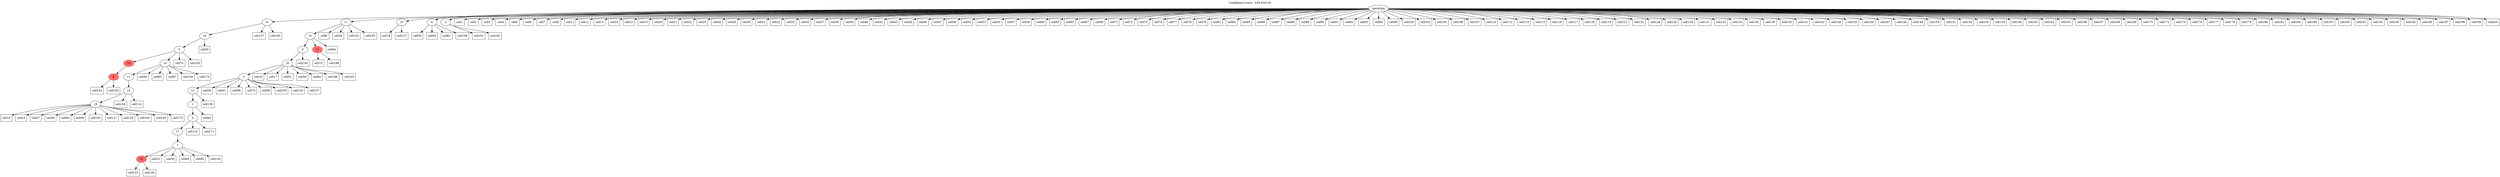 digraph g {
	"20" -> "21";
	"21" [color=indianred1, style=filled, label="8"];
	"18" -> "19";
	"19" [label="19"];
	"17" -> "18";
	"18" [label="16"];
	"16" -> "17";
	"17" [label="13"];
	"15" -> "16";
	"16" [label="14"];
	"15" -> "20";
	"20" [color=indianred1, style=filled, label="18"];
	"14" -> "15";
	"15" [label="5"];
	"13" -> "14";
	"14" [label="18"];
	"11" -> "12";
	"12" [color=indianred1, style=filled, label="20"];
	"10" -> "11";
	"11" [label="7"];
	"9" -> "10";
	"10" [label="17"];
	"8" -> "9";
	"9" [label="4"];
	"7" -> "8";
	"8" [label="1"];
	"6" -> "7";
	"7" [label="12"];
	"5" -> "6";
	"6" [label="2"];
	"4" -> "5";
	"5" [label="20"];
	"2" -> "3";
	"3" [color=indianred1, style=filled, label="11"];
	"2" -> "4";
	"4" [label="9"];
	"1" -> "2";
	"2" [label="15"];
	"0" -> "1";
	"1" [label="11"];
	"0" -> "13";
	"13" [label="8"];
	"0" -> "22";
	"22" [label="10"];
	"0" -> "23";
	"23" [label="6"];
	"0" -> "24";
	"24" [label="3"];
	"0" [label="germline"];
	"0" -> "cell1";
	"cell1" [shape=box];
	"0" -> "cell2";
	"cell2" [shape=box];
	"0" -> "cell3";
	"cell3" [shape=box];
	"0" -> "cell4";
	"cell4" [shape=box];
	"0" -> "cell5";
	"cell5" [shape=box];
	"0" -> "cell6";
	"cell6" [shape=box];
	"0" -> "cell7";
	"cell7" [shape=box];
	"1" -> "cell8";
	"cell8" [shape=box];
	"0" -> "cell9";
	"cell9" [shape=box];
	"5" -> "cell10";
	"cell10" [shape=box];
	"0" -> "cell11";
	"cell11" [shape=box];
	"0" -> "cell12";
	"cell12" [shape=box];
	"0" -> "cell13";
	"cell13" [shape=box];
	"0" -> "cell14";
	"cell14" [shape=box];
	"0" -> "cell15";
	"cell15" [shape=box];
	"19" -> "cell16";
	"cell16" [shape=box];
	"5" -> "cell17";
	"cell17" [shape=box];
	"22" -> "cell18";
	"cell18" [shape=box];
	"0" -> "cell19";
	"cell19" [shape=box];
	"0" -> "cell20";
	"cell20" [shape=box];
	"0" -> "cell21";
	"cell21" [shape=box];
	"0" -> "cell22";
	"cell22" [shape=box];
	"11" -> "cell23";
	"cell23" [shape=box];
	"19" -> "cell24";
	"cell24" [shape=box];
	"0" -> "cell25";
	"cell25" [shape=box];
	"0" -> "cell26";
	"cell26" [shape=box];
	"19" -> "cell27";
	"cell27" [shape=box];
	"0" -> "cell28";
	"cell28" [shape=box];
	"0" -> "cell29";
	"cell29" [shape=box];
	"11" -> "cell30";
	"cell30" [shape=box];
	"0" -> "cell31";
	"cell31" [shape=box];
	"0" -> "cell32";
	"cell32" [shape=box];
	"0" -> "cell33";
	"cell33" [shape=box];
	"1" -> "cell34";
	"cell34" [shape=box];
	"0" -> "cell35";
	"cell35" [shape=box];
	"6" -> "cell36";
	"cell36" [shape=box];
	"0" -> "cell37";
	"cell37" [shape=box];
	"0" -> "cell38";
	"cell38" [shape=box];
	"0" -> "cell39";
	"cell39" [shape=box];
	"0" -> "cell40";
	"cell40" [shape=box];
	"6" -> "cell41";
	"cell41" [shape=box];
	"0" -> "cell42";
	"cell42" [shape=box];
	"0" -> "cell43";
	"cell43" [shape=box];
	"0" -> "cell44";
	"cell44" [shape=box];
	"14" -> "cell45";
	"cell45" [shape=box];
	"0" -> "cell46";
	"cell46" [shape=box];
	"0" -> "cell47";
	"cell47" [shape=box];
	"19" -> "cell48";
	"cell48" [shape=box];
	"0" -> "cell49";
	"cell49" [shape=box];
	"23" -> "cell50";
	"cell50" [shape=box];
	"5" -> "cell51";
	"cell51" [shape=box];
	"0" -> "cell52";
	"cell52" [shape=box];
	"0" -> "cell53";
	"cell53" [shape=box];
	"23" -> "cell54";
	"cell54" [shape=box];
	"0" -> "cell55";
	"cell55" [shape=box];
	"16" -> "cell56";
	"cell56" [shape=box];
	"0" -> "cell57";
	"cell57" [shape=box];
	"0" -> "cell58";
	"cell58" [shape=box];
	"5" -> "cell59";
	"cell59" [shape=box];
	"0" -> "cell60";
	"cell60" [shape=box];
	"23" -> "cell61";
	"cell61" [shape=box];
	"8" -> "cell62";
	"cell62" [shape=box];
	"0" -> "cell63";
	"cell63" [shape=box];
	"2" -> "cell64";
	"cell64" [shape=box];
	"0" -> "cell65";
	"cell65" [shape=box];
	"11" -> "cell66";
	"cell66" [shape=box];
	"0" -> "cell67";
	"cell67" [shape=box];
	"6" -> "cell68";
	"cell68" [shape=box];
	"0" -> "cell69";
	"cell69" [shape=box];
	"15" -> "cell70";
	"cell70" [shape=box];
	"0" -> "cell71";
	"cell71" [shape=box];
	"0" -> "cell72";
	"cell72" [shape=box];
	"0" -> "cell73";
	"cell73" [shape=box];
	"0" -> "cell74";
	"cell74" [shape=box];
	"3" -> "cell75";
	"cell75" [shape=box];
	"6" -> "cell76";
	"cell76" [shape=box];
	"0" -> "cell77";
	"cell77" [shape=box];
	"0" -> "cell78";
	"cell78" [shape=box];
	"0" -> "cell79";
	"cell79" [shape=box];
	"19" -> "cell80";
	"cell80" [shape=box];
	"0" -> "cell81";
	"cell81" [shape=box];
	"5" -> "cell82";
	"cell82" [shape=box];
	"16" -> "cell83";
	"cell83" [shape=box];
	"0" -> "cell84";
	"cell84" [shape=box];
	"0" -> "cell85";
	"cell85" [shape=box];
	"0" -> "cell86";
	"cell86" [shape=box];
	"0" -> "cell87";
	"cell87" [shape=box];
	"0" -> "cell88";
	"cell88" [shape=box];
	"0" -> "cell89";
	"cell89" [shape=box];
	"0" -> "cell90";
	"cell90" [shape=box];
	"0" -> "cell91";
	"cell91" [shape=box];
	"0" -> "cell92";
	"cell92" [shape=box];
	"0" -> "cell93";
	"cell93" [shape=box];
	"19" -> "cell94";
	"cell94" [shape=box];
	"0" -> "cell95";
	"cell95" [shape=box];
	"11" -> "cell96";
	"cell96" [shape=box];
	"16" -> "cell97";
	"cell97" [shape=box];
	"6" -> "cell98";
	"cell98" [shape=box];
	"0" -> "cell99";
	"cell99" [shape=box];
	"0" -> "cell100";
	"cell100" [shape=box];
	"24" -> "cell101";
	"cell101" [shape=box];
	"0" -> "cell102";
	"cell102" [shape=box];
	"0" -> "cell103";
	"cell103" [shape=box];
	"18" -> "cell104";
	"cell104" [shape=box];
	"19" -> "cell105";
	"cell105" [shape=box];
	"0" -> "cell106";
	"cell106" [shape=box];
	"0" -> "cell107";
	"cell107" [shape=box];
	"23" -> "cell108";
	"cell108" [shape=box];
	"6" -> "cell109";
	"cell109" [shape=box];
	"0" -> "cell110";
	"cell110" [shape=box];
	"19" -> "cell111";
	"cell111" [shape=box];
	"0" -> "cell112";
	"cell112" [shape=box];
	"0" -> "cell113";
	"cell113" [shape=box];
	"18" -> "cell114";
	"cell114" [shape=box];
	"0" -> "cell115";
	"cell115" [shape=box];
	"0" -> "cell116";
	"cell116" [shape=box];
	"0" -> "cell117";
	"cell117" [shape=box];
	"0" -> "cell118";
	"cell118" [shape=box];
	"0" -> "cell119";
	"cell119" [shape=box];
	"6" -> "cell120";
	"cell120" [shape=box];
	"0" -> "cell121";
	"cell121" [shape=box];
	"0" -> "cell122";
	"cell122" [shape=box];
	"12" -> "cell123";
	"cell123" [shape=box];
	"0" -> "cell124";
	"cell124" [shape=box];
	"9" -> "cell125";
	"cell125" [shape=box];
	"12" -> "cell126";
	"cell126" [shape=box];
	"22" -> "cell127";
	"cell127" [shape=box];
	"0" -> "cell128";
	"cell128" [shape=box];
	"19" -> "cell129";
	"cell129" [shape=box];
	"0" -> "cell130";
	"cell130" [shape=box];
	"0" -> "cell131";
	"cell131" [shape=box];
	"0" -> "cell132";
	"cell132" [shape=box];
	"0" -> "cell133";
	"cell133" [shape=box];
	"11" -> "cell134";
	"cell134" [shape=box];
	"0" -> "cell135";
	"cell135" [shape=box];
	"0" -> "cell136";
	"cell136" [shape=box];
	"13" -> "cell137";
	"cell137" [shape=box];
	"7" -> "cell138";
	"cell138" [shape=box];
	"0" -> "cell139";
	"cell139" [shape=box];
	"4" -> "cell140";
	"cell140" [shape=box];
	"0" -> "cell141";
	"cell141" [shape=box];
	"21" -> "cell142";
	"cell142" [shape=box];
	"0" -> "cell143";
	"cell143" [shape=box];
	"0" -> "cell144";
	"cell144" [shape=box];
	"0" -> "cell145";
	"cell145" [shape=box];
	"0" -> "cell146";
	"cell146" [shape=box];
	"0" -> "cell147";
	"cell147" [shape=box];
	"0" -> "cell148";
	"cell148" [shape=box];
	"0" -> "cell149";
	"cell149" [shape=box];
	"0" -> "cell150";
	"cell150" [shape=box];
	"0" -> "cell151";
	"cell151" [shape=box];
	"1" -> "cell152";
	"cell152" [shape=box];
	"0" -> "cell153";
	"cell153" [shape=box];
	"0" -> "cell154";
	"cell154" [shape=box];
	"0" -> "cell155";
	"cell155" [shape=box];
	"0" -> "cell156";
	"cell156" [shape=box];
	"6" -> "cell157";
	"cell157" [shape=box];
	"16" -> "cell158";
	"cell158" [shape=box];
	"21" -> "cell159";
	"cell159" [shape=box];
	"13" -> "cell160";
	"cell160" [shape=box];
	"0" -> "cell161";
	"cell161" [shape=box];
	"0" -> "cell162";
	"cell162" [shape=box];
	"0" -> "cell163";
	"cell163" [shape=box];
	"19" -> "cell164";
	"cell164" [shape=box];
	"19" -> "cell165";
	"cell165" [shape=box];
	"0" -> "cell166";
	"cell166" [shape=box];
	"0" -> "cell167";
	"cell167" [shape=box];
	"0" -> "cell168";
	"cell168" [shape=box];
	"0" -> "cell169";
	"cell169" [shape=box];
	"0" -> "cell170";
	"cell170" [shape=box];
	"9" -> "cell171";
	"cell171" [shape=box];
	"0" -> "cell172";
	"cell172" [shape=box];
	"16" -> "cell173";
	"cell173" [shape=box];
	"0" -> "cell174";
	"cell174" [shape=box];
	"19" -> "cell175";
	"cell175" [shape=box];
	"0" -> "cell176";
	"cell176" [shape=box];
	"0" -> "cell177";
	"cell177" [shape=box];
	"0" -> "cell178";
	"cell178" [shape=box];
	"0" -> "cell179";
	"cell179" [shape=box];
	"0" -> "cell180";
	"cell180" [shape=box];
	"0" -> "cell181";
	"cell181" [shape=box];
	"24" -> "cell182";
	"cell182" [shape=box];
	"15" -> "cell183";
	"cell183" [shape=box];
	"0" -> "cell184";
	"cell184" [shape=box];
	"1" -> "cell185";
	"cell185" [shape=box];
	"0" -> "cell186";
	"cell186" [shape=box];
	"0" -> "cell187";
	"cell187" [shape=box];
	"3" -> "cell188";
	"cell188" [shape=box];
	"5" -> "cell189";
	"cell189" [shape=box];
	"0" -> "cell190";
	"cell190" [shape=box];
	"0" -> "cell191";
	"cell191" [shape=box];
	"0" -> "cell192";
	"cell192" [shape=box];
	"0" -> "cell193";
	"cell193" [shape=box];
	"0" -> "cell194";
	"cell194" [shape=box];
	"5" -> "cell195";
	"cell195" [shape=box];
	"0" -> "cell196";
	"cell196" [shape=box];
	"0" -> "cell197";
	"cell197" [shape=box];
	"0" -> "cell198";
	"cell198" [shape=box];
	"0" -> "cell199";
	"cell199" [shape=box];
	"0" -> "cell200";
	"cell200" [shape=box];
	labelloc="t";
	label="Confidence score: -239.434130";
}
